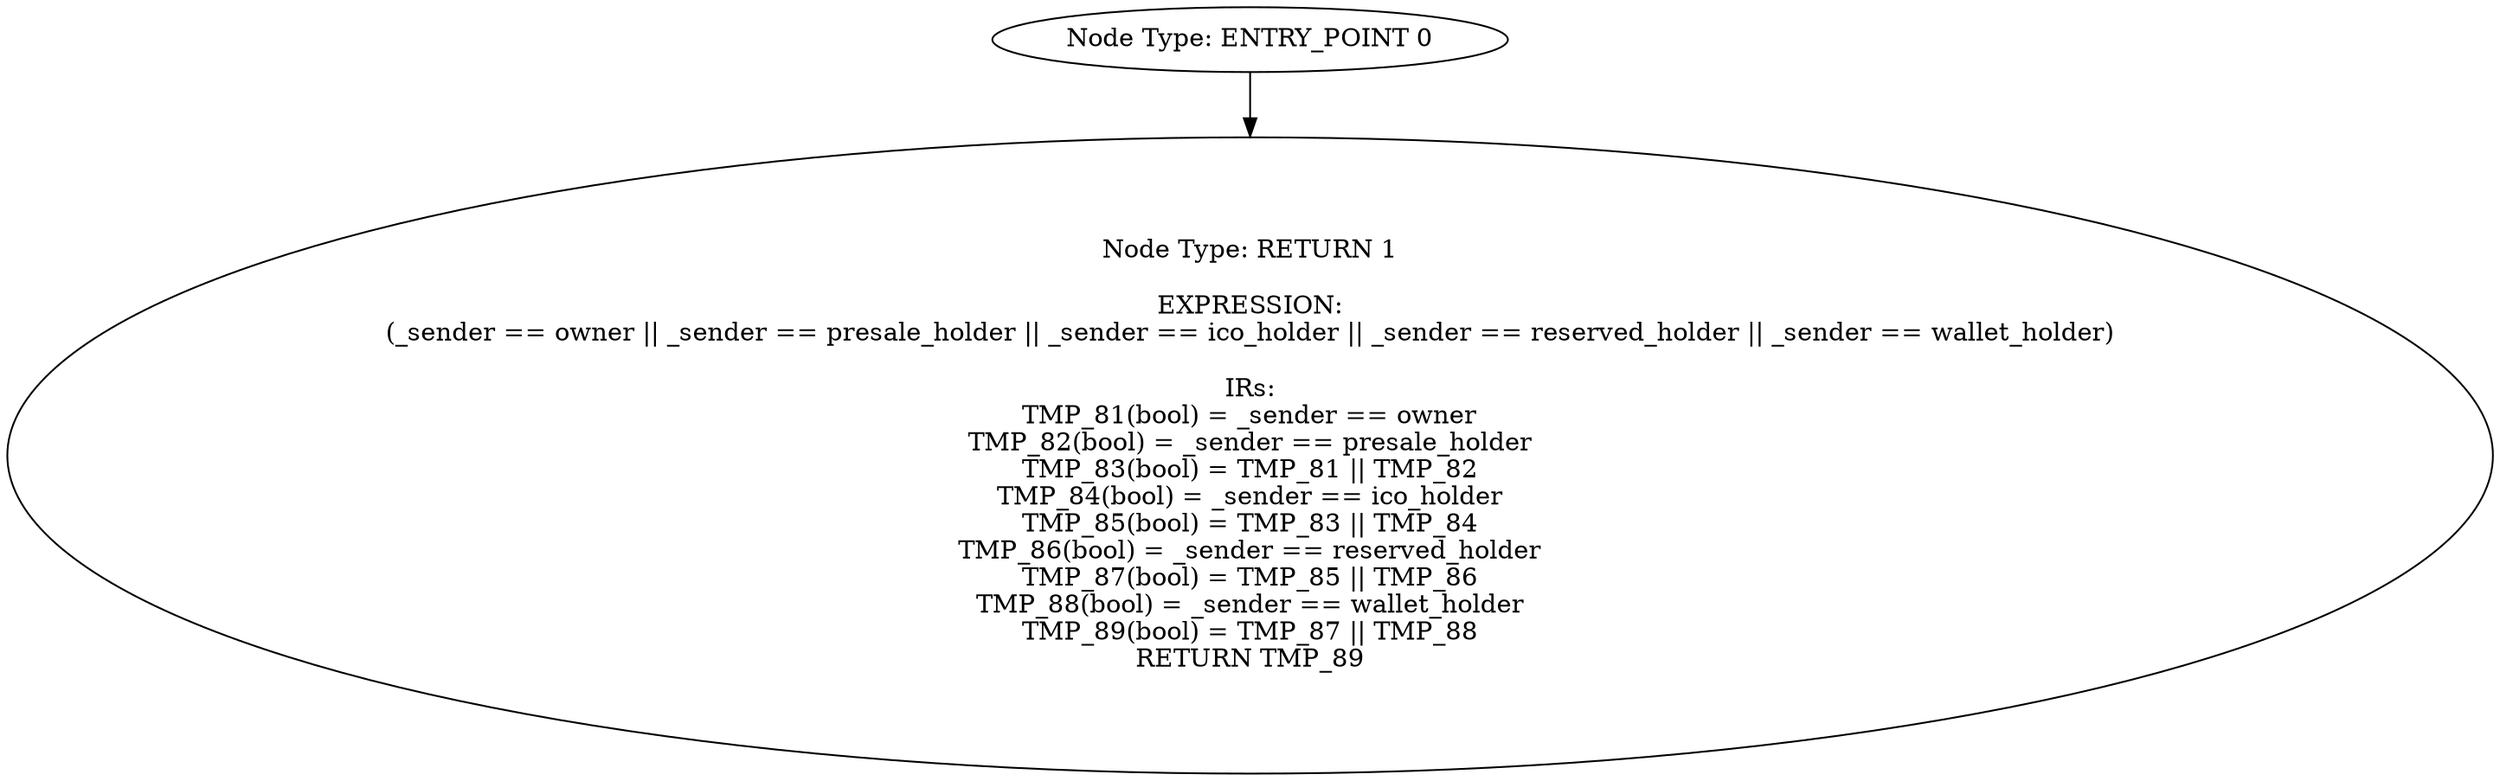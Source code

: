 digraph{
0[label="Node Type: ENTRY_POINT 0
"];
0->1;
1[label="Node Type: RETURN 1

EXPRESSION:
(_sender == owner || _sender == presale_holder || _sender == ico_holder || _sender == reserved_holder || _sender == wallet_holder)

IRs:
TMP_81(bool) = _sender == owner
TMP_82(bool) = _sender == presale_holder
TMP_83(bool) = TMP_81 || TMP_82
TMP_84(bool) = _sender == ico_holder
TMP_85(bool) = TMP_83 || TMP_84
TMP_86(bool) = _sender == reserved_holder
TMP_87(bool) = TMP_85 || TMP_86
TMP_88(bool) = _sender == wallet_holder
TMP_89(bool) = TMP_87 || TMP_88
RETURN TMP_89"];
}
